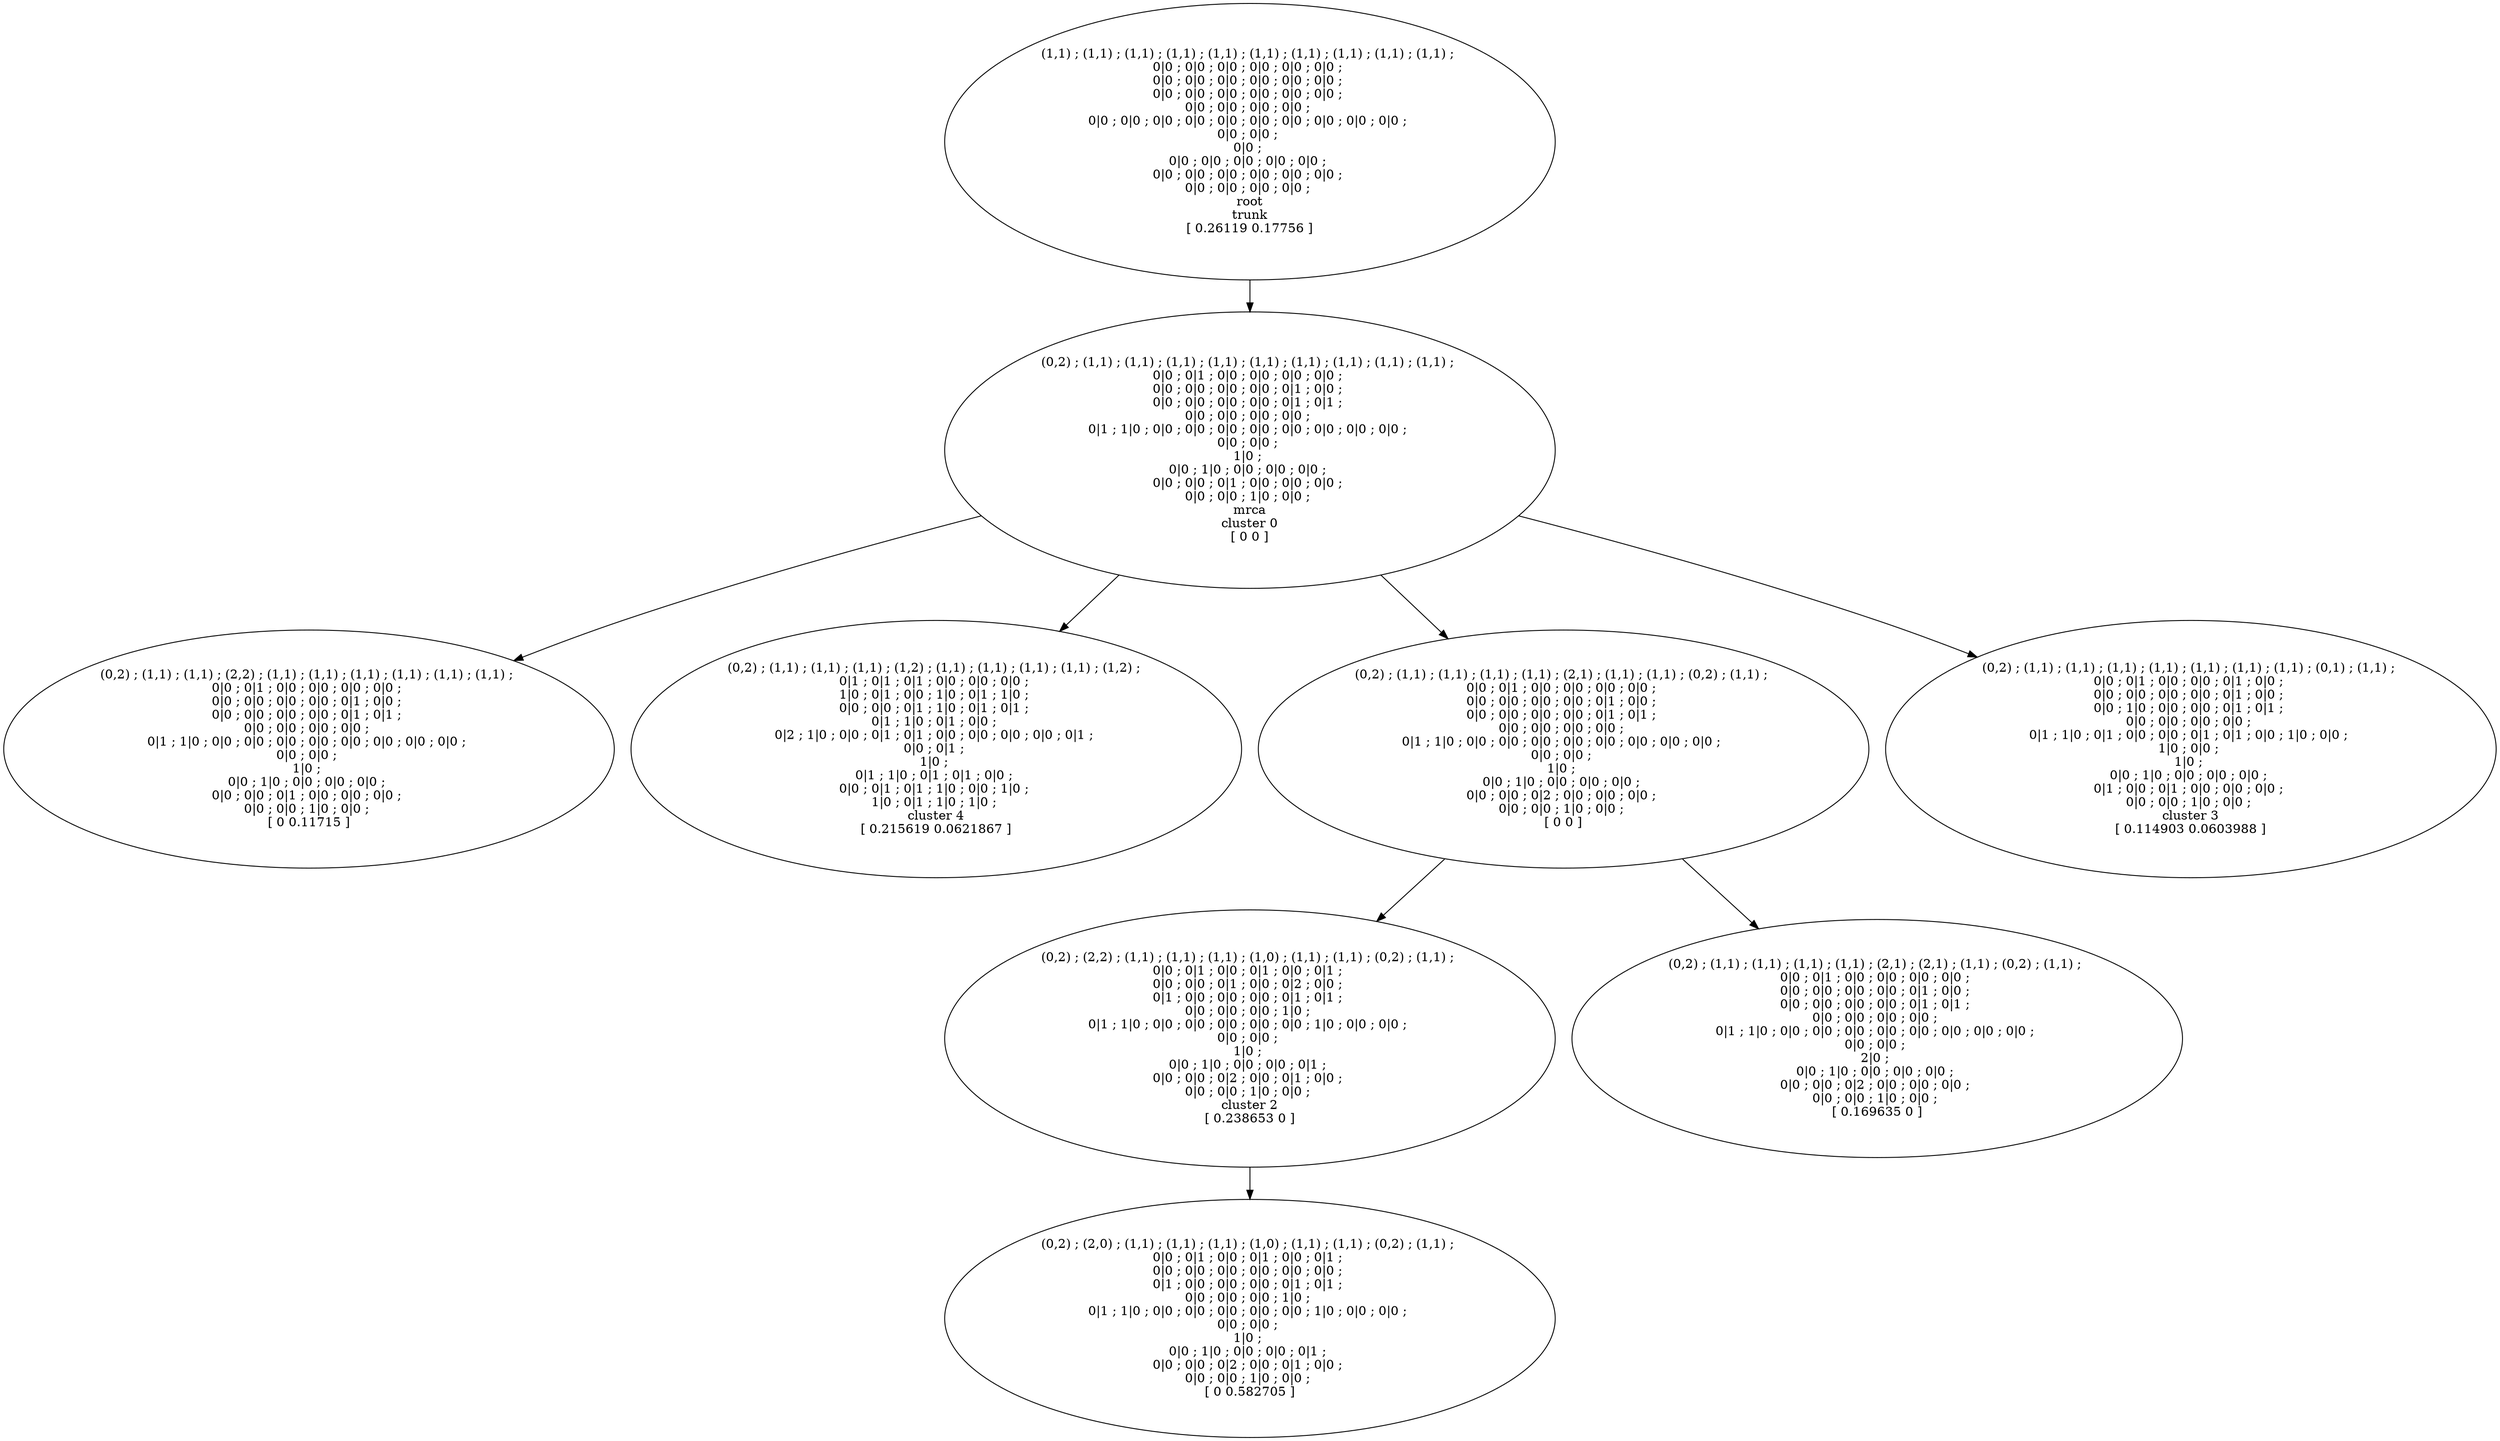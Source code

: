 digraph T {
	19 [label="(1,1) ; (1,1) ; (1,1) ; (1,1) ; (1,1) ; (1,1) ; (1,1) ; (1,1) ; (1,1) ; (1,1) ; \n0|0 ; 0|0 ; 0|0 ; 0|0 ; 0|0 ; 0|0 ; \n0|0 ; 0|0 ; 0|0 ; 0|0 ; 0|0 ; 0|0 ; \n0|0 ; 0|0 ; 0|0 ; 0|0 ; 0|0 ; 0|0 ; \n0|0 ; 0|0 ; 0|0 ; 0|0 ; \n0|0 ; 0|0 ; 0|0 ; 0|0 ; 0|0 ; 0|0 ; 0|0 ; 0|0 ; 0|0 ; 0|0 ; \n0|0 ; 0|0 ; \n0|0 ; \n0|0 ; 0|0 ; 0|0 ; 0|0 ; 0|0 ; \n0|0 ; 0|0 ; 0|0 ; 0|0 ; 0|0 ; 0|0 ; \n0|0 ; 0|0 ; 0|0 ; 0|0 ; \nroot\ntrunk\n[ 0.26119 0.17756 ]"]
	18 [label="(0,2) ; (2,2) ; (1,1) ; (1,1) ; (1,1) ; (1,0) ; (1,1) ; (1,1) ; (0,2) ; (1,1) ; \n0|0 ; 0|1 ; 0|0 ; 0|1 ; 0|0 ; 0|1 ; \n0|0 ; 0|0 ; 0|1 ; 0|0 ; 0|2 ; 0|0 ; \n0|1 ; 0|0 ; 0|0 ; 0|0 ; 0|1 ; 0|1 ; \n0|0 ; 0|0 ; 0|0 ; 1|0 ; \n0|1 ; 1|0 ; 0|0 ; 0|0 ; 0|0 ; 0|0 ; 0|0 ; 1|0 ; 0|0 ; 0|0 ; \n0|0 ; 0|0 ; \n1|0 ; \n0|0 ; 1|0 ; 0|0 ; 0|0 ; 0|1 ; \n0|0 ; 0|0 ; 0|2 ; 0|0 ; 0|1 ; 0|0 ; \n0|0 ; 0|0 ; 1|0 ; 0|0 ; \ncluster 2\n[ 0.238653 0 ]"]
	17 [label="(0,2) ; (2,0) ; (1,1) ; (1,1) ; (1,1) ; (1,0) ; (1,1) ; (1,1) ; (0,2) ; (1,1) ; \n0|0 ; 0|1 ; 0|0 ; 0|1 ; 0|0 ; 0|1 ; \n0|0 ; 0|0 ; 0|0 ; 0|0 ; 0|0 ; 0|0 ; \n0|1 ; 0|0 ; 0|0 ; 0|0 ; 0|1 ; 0|1 ; \n0|0 ; 0|0 ; 0|0 ; 1|0 ; \n0|1 ; 1|0 ; 0|0 ; 0|0 ; 0|0 ; 0|0 ; 0|0 ; 1|0 ; 0|0 ; 0|0 ; \n0|0 ; 0|0 ; \n1|0 ; \n0|0 ; 1|0 ; 0|0 ; 0|0 ; 0|1 ; \n0|0 ; 0|0 ; 0|2 ; 0|0 ; 0|1 ; 0|0 ; \n0|0 ; 0|0 ; 1|0 ; 0|0 ; \n[ 0 0.582705 ]"]
	16 [label="(0,2) ; (1,1) ; (1,1) ; (2,2) ; (1,1) ; (1,1) ; (1,1) ; (1,1) ; (1,1) ; (1,1) ; \n0|0 ; 0|1 ; 0|0 ; 0|0 ; 0|0 ; 0|0 ; \n0|0 ; 0|0 ; 0|0 ; 0|0 ; 0|1 ; 0|0 ; \n0|0 ; 0|0 ; 0|0 ; 0|0 ; 0|1 ; 0|1 ; \n0|0 ; 0|0 ; 0|0 ; 0|0 ; \n0|1 ; 1|0 ; 0|0 ; 0|0 ; 0|0 ; 0|0 ; 0|0 ; 0|0 ; 0|0 ; 0|0 ; \n0|0 ; 0|0 ; \n1|0 ; \n0|0 ; 1|0 ; 0|0 ; 0|0 ; 0|0 ; \n0|0 ; 0|0 ; 0|1 ; 0|0 ; 0|0 ; 0|0 ; \n0|0 ; 0|0 ; 1|0 ; 0|0 ; \n[ 0 0.11715 ]"]
	12 [label="(0,2) ; (1,1) ; (1,1) ; (1,1) ; (1,2) ; (1,1) ; (1,1) ; (1,1) ; (1,1) ; (1,2) ; \n0|1 ; 0|1 ; 0|1 ; 0|0 ; 0|0 ; 0|0 ; \n1|0 ; 0|1 ; 0|0 ; 1|0 ; 0|1 ; 1|0 ; \n0|0 ; 0|0 ; 0|1 ; 1|0 ; 0|1 ; 0|1 ; \n0|1 ; 1|0 ; 0|1 ; 0|0 ; \n0|2 ; 1|0 ; 0|0 ; 0|1 ; 0|1 ; 0|0 ; 0|0 ; 0|0 ; 0|0 ; 0|1 ; \n0|0 ; 0|1 ; \n1|0 ; \n0|1 ; 1|0 ; 0|1 ; 0|1 ; 0|0 ; \n0|0 ; 0|1 ; 0|1 ; 1|0 ; 0|0 ; 1|0 ; \n1|0 ; 0|1 ; 1|0 ; 1|0 ; \ncluster 4\n[ 0.215619 0.0621867 ]"]
	11 [label="(0,2) ; (1,1) ; (1,1) ; (1,1) ; (1,1) ; (2,1) ; (2,1) ; (1,1) ; (0,2) ; (1,1) ; \n0|0 ; 0|1 ; 0|0 ; 0|0 ; 0|0 ; 0|0 ; \n0|0 ; 0|0 ; 0|0 ; 0|0 ; 0|1 ; 0|0 ; \n0|0 ; 0|0 ; 0|0 ; 0|0 ; 0|1 ; 0|1 ; \n0|0 ; 0|0 ; 0|0 ; 0|0 ; \n0|1 ; 1|0 ; 0|0 ; 0|0 ; 0|0 ; 0|0 ; 0|0 ; 0|0 ; 0|0 ; 0|0 ; \n0|0 ; 0|0 ; \n2|0 ; \n0|0 ; 1|0 ; 0|0 ; 0|0 ; 0|0 ; \n0|0 ; 0|0 ; 0|2 ; 0|0 ; 0|0 ; 0|0 ; \n0|0 ; 0|0 ; 1|0 ; 0|0 ; \n[ 0.169635 0 ]"]
	9 [label="(0,2) ; (1,1) ; (1,1) ; (1,1) ; (1,1) ; (2,1) ; (1,1) ; (1,1) ; (0,2) ; (1,1) ; \n0|0 ; 0|1 ; 0|0 ; 0|0 ; 0|0 ; 0|0 ; \n0|0 ; 0|0 ; 0|0 ; 0|0 ; 0|1 ; 0|0 ; \n0|0 ; 0|0 ; 0|0 ; 0|0 ; 0|1 ; 0|1 ; \n0|0 ; 0|0 ; 0|0 ; 0|0 ; \n0|1 ; 1|0 ; 0|0 ; 0|0 ; 0|0 ; 0|0 ; 0|0 ; 0|0 ; 0|0 ; 0|0 ; \n0|0 ; 0|0 ; \n1|0 ; \n0|0 ; 1|0 ; 0|0 ; 0|0 ; 0|0 ; \n0|0 ; 0|0 ; 0|2 ; 0|0 ; 0|0 ; 0|0 ; \n0|0 ; 0|0 ; 1|0 ; 0|0 ; \n[ 0 0 ]"]
	6 [label="(0,2) ; (1,1) ; (1,1) ; (1,1) ; (1,1) ; (1,1) ; (1,1) ; (1,1) ; (1,1) ; (1,1) ; \n0|0 ; 0|1 ; 0|0 ; 0|0 ; 0|0 ; 0|0 ; \n0|0 ; 0|0 ; 0|0 ; 0|0 ; 0|1 ; 0|0 ; \n0|0 ; 0|0 ; 0|0 ; 0|0 ; 0|1 ; 0|1 ; \n0|0 ; 0|0 ; 0|0 ; 0|0 ; \n0|1 ; 1|0 ; 0|0 ; 0|0 ; 0|0 ; 0|0 ; 0|0 ; 0|0 ; 0|0 ; 0|0 ; \n0|0 ; 0|0 ; \n1|0 ; \n0|0 ; 1|0 ; 0|0 ; 0|0 ; 0|0 ; \n0|0 ; 0|0 ; 0|1 ; 0|0 ; 0|0 ; 0|0 ; \n0|0 ; 0|0 ; 1|0 ; 0|0 ; \nmrca\ncluster 0\n[ 0 0 ]"]
	3 [label="(0,2) ; (1,1) ; (1,1) ; (1,1) ; (1,1) ; (1,1) ; (1,1) ; (1,1) ; (0,1) ; (1,1) ; \n0|0 ; 0|1 ; 0|0 ; 0|0 ; 0|1 ; 0|0 ; \n0|0 ; 0|0 ; 0|0 ; 0|0 ; 0|1 ; 0|0 ; \n0|0 ; 1|0 ; 0|0 ; 0|0 ; 0|1 ; 0|1 ; \n0|0 ; 0|0 ; 0|0 ; 0|0 ; \n0|1 ; 1|0 ; 0|1 ; 0|0 ; 0|0 ; 0|1 ; 0|1 ; 0|0 ; 1|0 ; 0|0 ; \n1|0 ; 0|0 ; \n1|0 ; \n0|0 ; 1|0 ; 0|0 ; 0|0 ; 0|0 ; \n0|1 ; 0|0 ; 0|1 ; 0|0 ; 0|0 ; 0|0 ; \n0|0 ; 0|0 ; 1|0 ; 0|0 ; \ncluster 3\n[ 0.114903 0.0603988 ]"]
19 -> 6
18 -> 17
9 -> 18
9 -> 11
6 -> 12
6 -> 9
6 -> 3
6 -> 16
}
